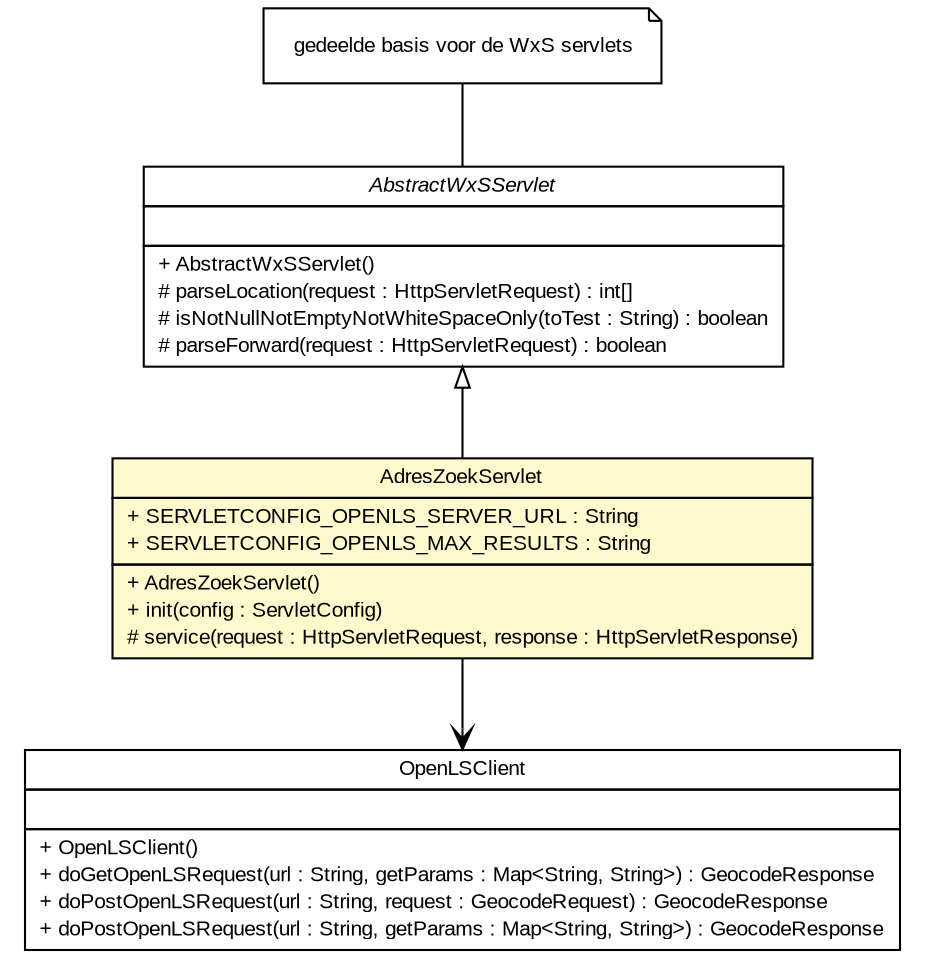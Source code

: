 #!/usr/local/bin/dot
#
# Class diagram 
# Generated by UMLGraph version R5_6 (http://www.umlgraph.org/)
#

digraph G {
	edge [fontname="arial",fontsize=10,labelfontname="arial",labelfontsize=10];
	node [fontname="arial",fontsize=10,shape=plaintext];
	nodesep=0.25;
	ranksep=0.5;
	// nl.mineleni.cbsviewer.servlet.AbstractWxSServlet
	c685 [label=<<table title="nl.mineleni.cbsviewer.servlet.AbstractWxSServlet" border="0" cellborder="1" cellspacing="0" cellpadding="2" port="p" href="../AbstractWxSServlet.html">
		<tr><td><table border="0" cellspacing="0" cellpadding="1">
<tr><td align="center" balign="center"><font face="arial italic"> AbstractWxSServlet </font></td></tr>
		</table></td></tr>
		<tr><td><table border="0" cellspacing="0" cellpadding="1">
<tr><td align="left" balign="left">  </td></tr>
		</table></td></tr>
		<tr><td><table border="0" cellspacing="0" cellpadding="1">
<tr><td align="left" balign="left"> + AbstractWxSServlet() </td></tr>
<tr><td align="left" balign="left"> # parseLocation(request : HttpServletRequest) : int[] </td></tr>
<tr><td align="left" balign="left"> # isNotNullNotEmptyNotWhiteSpaceOnly(toTest : String) : boolean </td></tr>
<tr><td align="left" balign="left"> # parseForward(request : HttpServletRequest) : boolean </td></tr>
		</table></td></tr>
		</table>>, URL="../AbstractWxSServlet.html", fontname="arial", fontcolor="black", fontsize=10.0];
	// Note annotation
	n0cc685 [label=<<table title="nl.mineleni.cbsviewer.servlet.AbstractWxSServlet" border="0" cellborder="0" cellspacing="0" cellpadding="2" port="p" href="../AbstractWxSServlet.html">
		<tr><td><table border="0" cellspacing="0" cellpadding="1">
<tr><td align="left" balign="left"> gedeelde basis voor de WxS servlets </td></tr>
		</table></td></tr>
		</table>>, fontname="arial", fontcolor="black", fontsize=10.0, shape=note];
	n0cc685 -> c685:p[arrowhead=none];
	// nl.mineleni.cbsviewer.servlet.gazetteer.AdresZoekServlet
	c687 [label=<<table title="nl.mineleni.cbsviewer.servlet.gazetteer.AdresZoekServlet" border="0" cellborder="1" cellspacing="0" cellpadding="2" port="p" bgcolor="lemonChiffon" href="./AdresZoekServlet.html">
		<tr><td><table border="0" cellspacing="0" cellpadding="1">
<tr><td align="center" balign="center"> AdresZoekServlet </td></tr>
		</table></td></tr>
		<tr><td><table border="0" cellspacing="0" cellpadding="1">
<tr><td align="left" balign="left"> + SERVLETCONFIG_OPENLS_SERVER_URL : String </td></tr>
<tr><td align="left" balign="left"> + SERVLETCONFIG_OPENLS_MAX_RESULTS : String </td></tr>
		</table></td></tr>
		<tr><td><table border="0" cellspacing="0" cellpadding="1">
<tr><td align="left" balign="left"> + AdresZoekServlet() </td></tr>
<tr><td align="left" balign="left"> + init(config : ServletConfig) </td></tr>
<tr><td align="left" balign="left"> # service(request : HttpServletRequest, response : HttpServletResponse) </td></tr>
		</table></td></tr>
		</table>>, URL="./AdresZoekServlet.html", fontname="arial", fontcolor="black", fontsize=10.0];
	// nl.mineleni.cbsviewer.servlet.gazetteer.lusclient.OpenLSClient
	c690 [label=<<table title="nl.mineleni.cbsviewer.servlet.gazetteer.lusclient.OpenLSClient" border="0" cellborder="1" cellspacing="0" cellpadding="2" port="p" href="./lusclient/OpenLSClient.html">
		<tr><td><table border="0" cellspacing="0" cellpadding="1">
<tr><td align="center" balign="center"> OpenLSClient </td></tr>
		</table></td></tr>
		<tr><td><table border="0" cellspacing="0" cellpadding="1">
<tr><td align="left" balign="left">  </td></tr>
		</table></td></tr>
		<tr><td><table border="0" cellspacing="0" cellpadding="1">
<tr><td align="left" balign="left"> + OpenLSClient() </td></tr>
<tr><td align="left" balign="left"> + doGetOpenLSRequest(url : String, getParams : Map&lt;String, String&gt;) : GeocodeResponse </td></tr>
<tr><td align="left" balign="left"> + doPostOpenLSRequest(url : String, request : GeocodeRequest) : GeocodeResponse </td></tr>
<tr><td align="left" balign="left"> + doPostOpenLSRequest(url : String, getParams : Map&lt;String, String&gt;) : GeocodeResponse </td></tr>
		</table></td></tr>
		</table>>, URL="./lusclient/OpenLSClient.html", fontname="arial", fontcolor="black", fontsize=10.0];
	//nl.mineleni.cbsviewer.servlet.gazetteer.AdresZoekServlet extends nl.mineleni.cbsviewer.servlet.AbstractWxSServlet
	c685:p -> c687:p [dir=back,arrowtail=empty];
	// nl.mineleni.cbsviewer.servlet.gazetteer.AdresZoekServlet NAVASSOC nl.mineleni.cbsviewer.servlet.gazetteer.lusclient.OpenLSClient
	c687:p -> c690:p [taillabel="", label="", headlabel="", fontname="arial", fontcolor="black", fontsize=10.0, color="black", arrowhead=open];
}

